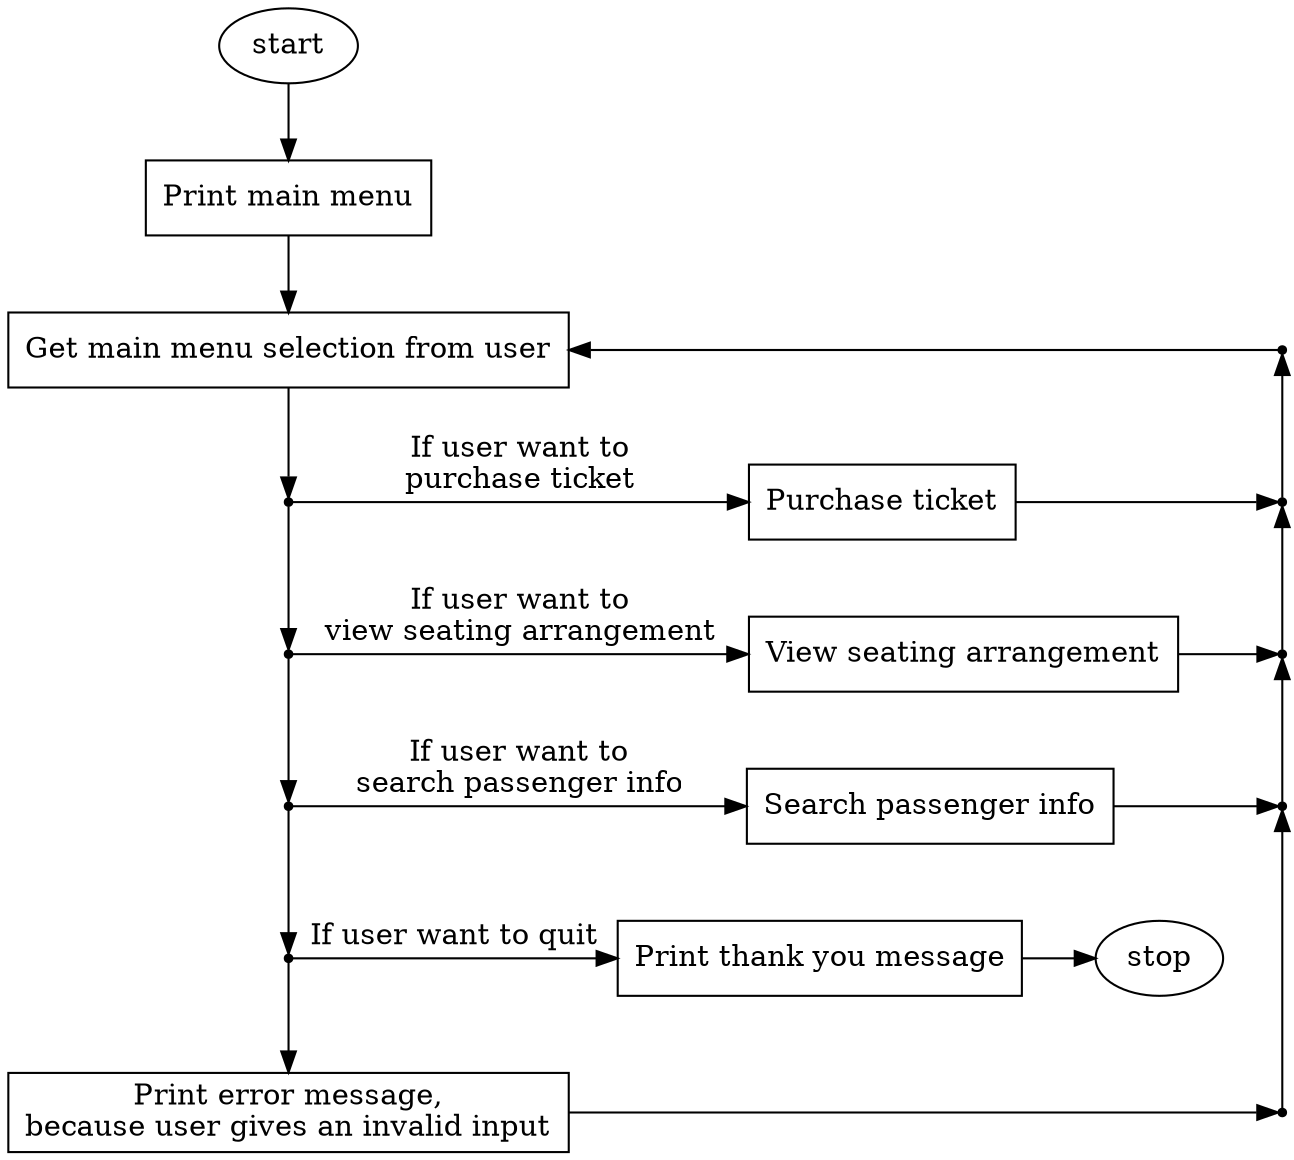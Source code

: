 digraph G {
    node [shape="ellipse"];
    start;
    stop;

    node [shape="point"];
    _a; _b; _c; _d;     _f; _g; _h; _i;     _k;

    node [shape="box"];
    a [label="Print main menu"];
    b [label="Get main menu selection from user"];
    c [label="Purchase ticket"];
    d [label="View seating arrangement"];
    e [label="Search passenger info"];
    f [label="Print error message,\nbecause user gives an invalid input"];
    g [label="Print thank you message"];

    edge [weight=100];
    start -> a -> b -> _a -> _b -> _c -> _d -> f;
    _f -> _g -> _h -> _i -> _k [dir="back"];

    edge [weight=1];
    {rank="same"; b -> _f [dir="back"];}
    {rank="same"; _a; c -> _g;}
    {rank="same"; _b; d -> _h;}
    {rank="same"; _c; e -> _i;}
    {rank="same"; _d; g -> stop;}
    {rank="same"; f -> _k;}

    _a -> c [label="If user want to\npurchase ticket"];
    _b -> d [label="If user want to\nview seating arrangement"];
    _c -> e [label="If user want to\nsearch passenger info"];
    _d -> g [label="If user want to quit"];
}
